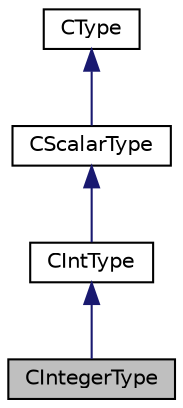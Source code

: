 digraph "CIntegerType"
{
  edge [fontname="Helvetica",fontsize="10",labelfontname="Helvetica",labelfontsize="10"];
  node [fontname="Helvetica",fontsize="10",shape=record];
  Node0 [label="CIntegerType",height=0.2,width=0.4,color="black", fillcolor="grey75", style="filled", fontcolor="black"];
  Node1 -> Node0 [dir="back",color="midnightblue",fontsize="10",style="solid",fontname="Helvetica"];
  Node1 [label="CIntType",height=0.2,width=0.4,color="black", fillcolor="white", style="filled",URL="$classCIntType.html",tooltip="abstract base type for integer types (integer, longint) "];
  Node2 -> Node1 [dir="back",color="midnightblue",fontsize="10",style="solid",fontname="Helvetica"];
  Node2 [label="CScalarType",height=0.2,width=0.4,color="black", fillcolor="white", style="filled",URL="$classCScalarType.html",tooltip="abstract base class for scalar types "];
  Node3 -> Node2 [dir="back",color="midnightblue",fontsize="10",style="solid",fontname="Helvetica"];
  Node3 [label="CType",height=0.2,width=0.4,color="black", fillcolor="white", style="filled",URL="$classCType.html",tooltip="SnuPL base type. "];
}
